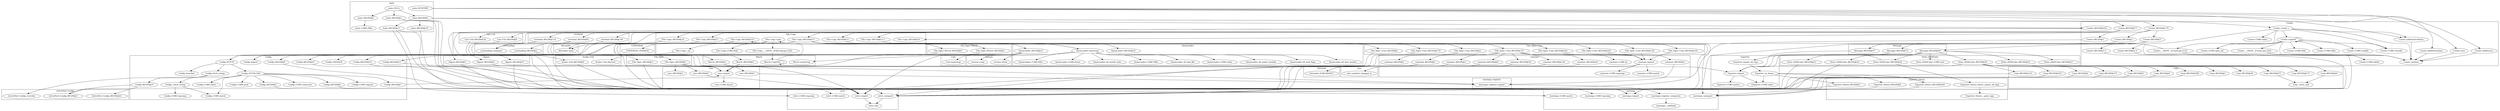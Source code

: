 digraph {
graph [overlap=false]
subgraph cluster_Create {
	label="Create";
	"Create::__ANON__[Create.pm:243]";
	"Create::BEGIN@1.2";
	"Create::CORE:ftdir";
	"Create::BEGIN@170";
	"Create::__ANON__[Create.pm:212]";
	"Create::addArchiveName";
	"Create::verbose";
	"Create::BEGIN@1";
	"Create::CORE:ftfile";
	"Create::CORE:mkdir";
	"Create::create_c";
	"Create::new";
	"Create::CORE:subst";
	"Create::BEGIN@3";
	"Create::CORE:readdir";
	"Create::BEGIN@552";
	"Create::copyDir";
	"Create::BEGIN@77";
	"Create::BEGIN@2.3";
	"Create::addSource";
	"Create::BEGIN@2";
	"Create::addDestination";
	"Create::CORE:closedir";
	"Create::CORE:open_dir";
}
subgraph cluster_File_Spec {
	label="File::Spec";
	"File::Spec::BEGIN@3";
	"File::Spec::BEGIN@4";
}
subgraph cluster_Message {
	label="Message";
	"Message::BEGIN@74";
	"Message::BEGIN@40";
	"Message::BEGIN@57";
}
subgraph cluster_Exporter {
	label="Exporter";
	"Exporter::CORE:match";
	"Exporter::CORE:subst";
	"Exporter::export_ok_tags";
	"Exporter::import";
	"Exporter::as_heavy";
}
subgraph cluster_warnings {
	label="warnings";
	"warnings::CORE:match";
	"warnings::_mkMask";
	"warnings::register_categories";
	"warnings::CORE:regcomp";
	"warnings::unimport";
	"warnings::import";
}
subgraph cluster_main {
	label="main";
	"main::BEGIN@2";
	"main::BEGIN@10";
	"main::BEGIN@1";
	"main::NULL";
	"main::BEGIN@11";
	"main::RUNTIME";
	"main::CORE:ftfile";
	"main::BEGIN@0";
}
subgraph cluster_strict {
	label="strict";
	"strict::unimport";
	"strict::CORE:regcomp";
	"strict::import";
	"strict::CORE:match";
	"strict::bits";
}
subgraph cluster_File_Spec_Win32 {
	label="File::Spec::Win32";
	"File::Spec::Win32::BEGIN@3";
	"File::Spec::Win32::BEGIN@5";
}
subgraph cluster_File_Spec_Unix {
	label="File::Spec::Unix";
	"File::Spec::Unix::BEGIN@136";
	"File::Spec::Unix::BEGIN@220";
	"File::Spec::Unix::BEGIN@127";
	"File::Spec::Unix::BEGIN@242";
	"File::Spec::Unix::BEGIN@179";
	"File::Spec::Unix::BEGIN@145";
	"File::Spec::Unix::BEGIN@3";
	"File::Spec::Unix::BEGIN@4";
}
subgraph cluster_Exporter_Heavy {
	label="Exporter::Heavy";
	"Exporter::Heavy::heavy_export_ok_tags";
	"Exporter::Heavy::_push_tags";
	"Exporter::Heavy::BEGIN@202";
	"Exporter::Heavy::BEGIN@3";
	"Exporter::Heavy::BEGIN@4";
}
subgraph cluster_Carp {
	label="Carp";
	"Carp::BEGIN@575";
	"Carp::BEGIN@171";
	"Carp::BEGIN@131";
	"Carp::BEGIN@49";
	"Carp::_fetch_sub";
	"Carp::BEGIN@3";
	"Carp::BEGIN@61";
	"Carp::BEGIN@555";
	"Carp::BEGIN@568";
	"Carp::BEGIN@4";
	"Carp::BEGIN@5";
	"Carp::BEGIN@73";
	"Carp::BEGIN@6";
}
subgraph cluster_XSLoader {
	label="XSLoader";
	"XSLoader::load";
}
subgraph cluster_UNIVERSAL {
	label="UNIVERSAL";
	"UNIVERSAL::VERSION";
}
subgraph cluster_constant {
	label="constant";
	"constant::BEGIN@4";
	"constant::import";
	"constant::BEGIN@39";
	"constant::BEGIN@6";
	"constant::BEGIN@24";
	"constant::BEGIN@126";
	"constant::BEGIN@2";
	"constant::CORE:regcomp";
	"constant::CORE:match";
	"constant::CORE:qr";
	"constant::BEGIN@3";
	"constant::BEGIN@64";
}
subgraph cluster_ActivePerl_Config {
	label="ActivePerl::Config";
	"ActivePerl::Config::BEGIN@43";
	"ActivePerl::Config::BEGIN@3";
	"ActivePerl::Config::override";
}
subgraph cluster_Digest {
	label="Digest";
	"Digest::BEGIN@37";
	"Digest::BEGIN@3";
	"Digest::BEGIN@4";
}
subgraph cluster_version {
	label="version";
	"version::(bool";
	"version::(cmp";
}
subgraph cluster_overloading {
	label="overloading";
	"overloading::BEGIN@2";
	"overloading::unimport";
}
subgraph cluster_Win32 {
	label="Win32";
	"Win32::bootstrap";
	"Win32::BEGIN@4";
	"Win32::CopyFile";
	"Win32::BEGIN@5";
}
subgraph cluster_Term_ANSIColor {
	label="Term::ANSIColor";
	"Term::ANSIColor::BEGIN@27";
	"Term::ANSIColor::BEGIN@22";
	"Term::ANSIColor::BEGIN@26";
	"Term::ANSIColor::CORE:sort";
	"Term::ANSIColor::BEGIN@42";
	"Term::ANSIColor::BEGIN@23";
	"Term::ANSIColor::BEGIN@24";
}
subgraph cluster_Config {
	label="Config";
	"Config::BEGIN@10";
	"Config::CORE:pack";
	"Config::BEGIN@7";
	"Config::launcher";
	"Config::import";
	"Config::CORE:match";
	"Config::TIEHASH";
	"Config::CORE:substcont";
	"Config::fetch_string";
	"Config::BEGIN@11";
	"Config::CORE:unpack";
	"Config::CORE:regcomp";
	"Config::CORE:subst";
	"Config::BEGIN@27";
	"Config::BEGIN@5";
	"Config::BEGIN@9";
	"Config::FETCH";
	"Config::AUTOLOAD";
	"Config::BEGIN@47";
	"Config::_fetch_string";
	"Config::BEGIN@6";
}
subgraph cluster_overload {
	label="overload";
	"overload::BEGIN@114";
	"overload::BEGIN@144";
	"overload::BEGIN@83";
}
subgraph cluster_warnings_register {
	label="warnings::register";
	"warnings::register::import";
}
subgraph cluster_Scalar_Util {
	label="Scalar::Util";
	"Scalar::Util::blessed";
	"Scalar::Util::BEGIN@9";
}
subgraph cluster_vars {
	label="vars";
	"vars::BEGIN@8";
	"vars::BEGIN@3";
	"vars::import";
	"vars::CORE:match";
	"vars::BEGIN@7";
}
subgraph cluster_File_Copy {
	label="File::Copy";
	"File::Copy::BEGIN@11";
	"File::Copy::BEGIN@12.1";
	"File::Copy::_eq";
	"File::Copy::BEGIN@10";
	"File::Copy::copy";
	"File::Copy::BEGIN@323";
	"File::Copy::BEGIN@14";
	"File::Copy::BEGIN@13";
	"File::Copy::CORE:ftdir";
	"File::Copy::BEGIN@12";
	"File::Copy::__ANON__[File/Copy.pm:324]";
}
subgraph cluster_List_Util {
	label="List::Util";
	"List::Util::BEGIN@9";
	"List::Util::BEGIN@30";
}
subgraph cluster_Internals {
	label="Internals";
	"Internals::SvREADONLY";
}
subgraph cluster_Cwd {
	label="Cwd";
	"Cwd::bootstrap";
}
subgraph cluster_mro {
	label="mro";
	"mro::method_changed_in";
}
subgraph cluster_DynaLoader {
	label="DynaLoader";
	"DynaLoader::CORE:ftdir";
	"DynaLoader::CORE:ftsize";
	"DynaLoader::dl_install_xsub";
	"DynaLoader::BEGIN@18";
	"DynaLoader::bootstrap";
	"DynaLoader::CORE:ftfile";
	"DynaLoader::dl_load_file";
	"DynaLoader::CORE:subst";
	"DynaLoader::dl_undef_symbols";
	"DynaLoader::BEGIN@23";
	"DynaLoader::dl_load_flags";
	"DynaLoader::dl_find_symbol";
}
"File::Copy::BEGIN@13" -> "File::Spec::Unix::BEGIN@220";
"Term::ANSIColor::BEGIN@26" -> "Carp::BEGIN@49";
"Create::BEGIN@170" -> "Create::BEGIN@3";
"DynaLoader::BEGIN@23" -> "version::(cmp";
"File::Spec::Unix::BEGIN@127" -> "constant::CORE:qr";
"main::RUNTIME" -> "Create::new";
"main::NULL" -> "main::BEGIN@2";
"File::Copy::copy" -> "File::Copy::__ANON__[File/Copy.pm:324]";
"File::Spec::Unix::BEGIN@127" -> "constant::BEGIN@24";
"Message::BEGIN@40" -> "Term::ANSIColor::BEGIN@24";
"main::RUNTIME" -> "Create::addSource";
"Create::BEGIN@3" -> "Create::BEGIN@2.3";
"File::Spec::Unix::BEGIN@136" -> "constant::import";
"File::Spec::Unix::BEGIN@242" -> "constant::import";
"File::Spec::Unix::BEGIN@127" -> "constant::import";
"File::Spec::Unix::BEGIN@220" -> "constant::import";
"File::Spec::Unix::BEGIN@145" -> "constant::import";
"Term::ANSIColor::BEGIN@26" -> "Carp::BEGIN@73";
"Config::AUTOLOAD" -> "Config::BEGIN@27";
"DynaLoader::bootstrap" -> "DynaLoader::dl_undef_symbols";
"File::Spec::BEGIN@4" -> "vars::BEGIN@3";
"File::Copy::copy" -> "File::Copy::CORE:ftdir";
"File::Copy::BEGIN@13" -> "File::Spec::Unix::BEGIN@145";
"File::Spec::BEGIN@4" -> "vars::BEGIN@7";
"File::Copy::BEGIN@13" -> "File::Spec::Unix::BEGIN@242";
"File::Copy::BEGIN@13" -> "File::Spec::Unix::BEGIN@127";
"File::Copy::BEGIN@13" -> "File::Spec::Win32::BEGIN@3";
"File::Copy::BEGIN@13" -> "File::Spec::Unix::BEGIN@4";
"Exporter::as_heavy" -> "Exporter::Heavy::BEGIN@202";
"main::RUNTIME" -> "Create::addDestination";
"File::Copy::BEGIN@13" -> "DynaLoader::BEGIN@23";
"main::NULL" -> "main::BEGIN@1";
"Create::BEGIN@77" -> "Scalar::Util::BEGIN@9";
"vars::import" -> "vars::CORE:match";
"Create::BEGIN@3" -> "Message::BEGIN@40";
"DynaLoader::BEGIN@23" -> "version::(bool";
"DynaLoader::bootstrap" -> "DynaLoader::dl_install_xsub";
"Message::BEGIN@74" -> "Exporter::import";
"Term::ANSIColor::BEGIN@26" -> "Exporter::import";
"Create::BEGIN@77" -> "Exporter::import";
"Message::BEGIN@57" -> "Exporter::import";
"Message::BEGIN@40" -> "Exporter::import";
"Create::BEGIN@77" -> "List::Util::BEGIN@30";
"File::Spec::Unix::BEGIN@127" -> "constant::BEGIN@2";
"File::Spec::Unix::BEGIN@127" -> "constant::BEGIN@39";
"DynaLoader::bootstrap" -> "DynaLoader::dl_find_symbol";
"DynaLoader::BEGIN@23" -> "Config::import";
"File::Copy::BEGIN@14" -> "Config::import";
"File::Copy::BEGIN@13" -> "DynaLoader::BEGIN@18";
"DynaLoader::BEGIN@23" -> "Config::TIEHASH";
"Create::__ANON__[Create.pm:212]" -> "File::Copy::copy";
"Create::BEGIN@77" -> "File::Copy::BEGIN@10";
"Term::ANSIColor::BEGIN@26" -> "Carp::BEGIN@131";
"File::Copy::__ANON__[File/Copy.pm:324]" -> "Win32::CopyFile";
"Win32::CopyFile" -> "Win32::CopyFile";
"Term::ANSIColor::BEGIN@26" -> "Carp::BEGIN@575";
"Create::BEGIN@77" -> "overload::BEGIN@114";
"Config::AUTOLOAD" -> "Config::BEGIN@6";
"Create::BEGIN@170" -> "Create::BEGIN@2";
"File::Copy::BEGIN@323" -> "Win32::BEGIN@4";
"Message::BEGIN@40" -> "Term::ANSIColor::BEGIN@27";
"DynaLoader::bootstrap" -> "DynaLoader::CORE:ftfile";
"Create::copyDir" -> "Create::__ANON__[Create.pm:212]";
"Create::copyDir" -> "Create::__ANON__[Create.pm:243]";
"main::BEGIN@11" -> "strict::CORE:regcomp";
"constant::import" -> "constant::CORE:match";
"main::RUNTIME" -> "Create::create_c";
"File::Copy::BEGIN@13" -> "File::Spec::Unix::BEGIN@3";
"Message::BEGIN@40" -> "Term::ANSIColor::BEGIN@23";
"File::Spec::Unix::BEGIN@127" -> "constant::BEGIN@6";
"Term::ANSIColor::BEGIN@26" -> "Carp::BEGIN@5";
"Message::BEGIN@40" -> "Term::ANSIColor::BEGIN@22";
"DynaLoader::bootstrap" -> "DynaLoader::dl_load_file";
"Carp::BEGIN@73" -> "Carp::_fetch_sub";
"Carp::BEGIN@61" -> "Carp::_fetch_sub";
"Exporter::as_heavy" -> "Exporter::Heavy::BEGIN@3";
"File::Spec::Unix::BEGIN@127" -> "constant::BEGIN@64";
"main::BEGIN@2" -> "Create::BEGIN@552";
"Create::copyDir" -> "Create::CORE:readdir";
"Create::create_c" -> "Create::CORE:subst";
"DynaLoader::bootstrap" -> "DynaLoader::CORE:ftsize";
"Message::BEGIN@40" -> "Term::ANSIColor::BEGIN@42";
"Create::copyDir" -> "Create::CORE:closedir";
"Create::create_c" -> "Create::CORE:closedir";
"warnings::register_categories" -> "warnings::_mkMask";
"DynaLoader::bootstrap" -> "Cwd::bootstrap";
"Config::fetch_string" -> "ActivePerl::Config::override";
"overload::BEGIN@114" -> "overloading::unimport";
"overload::BEGIN@83" -> "overloading::unimport";
"File::Copy::BEGIN@13" -> "File::Spec::Win32::BEGIN@5";
"File::Copy::BEGIN@13" -> "File::Spec::Unix::BEGIN@136";
"main::NULL" -> "main::BEGIN@0";
"Create::BEGIN@77" -> "File::Copy::BEGIN@14";
"Create::BEGIN@552" -> "Digest::BEGIN@37";
"Create::BEGIN@1" -> "strict::import";
"Term::ANSIColor::BEGIN@23" -> "strict::import";
"File::Spec::Unix::BEGIN@3" -> "strict::import";
"main::BEGIN@11" -> "strict::import";
"Create::BEGIN@1.2" -> "strict::import";
"constant::BEGIN@3" -> "strict::import";
"vars::BEGIN@8" -> "strict::import";
"ActivePerl::Config::BEGIN@3" -> "strict::import";
"Config::BEGIN@9" -> "strict::import";
"Config::BEGIN@5" -> "strict::import";
"Win32::BEGIN@4" -> "strict::import";
"Carp::BEGIN@4" -> "strict::import";
"Scalar::Util::BEGIN@9" -> "strict::import";
"File::Spec::BEGIN@3" -> "strict::import";
"Exporter::Heavy::BEGIN@3" -> "strict::import";
"Digest::BEGIN@3" -> "strict::import";
"List::Util::BEGIN@9" -> "strict::import";
"File::Copy::BEGIN@11" -> "strict::import";
"File::Spec::Win32::BEGIN@3" -> "strict::import";
"File::Copy::BEGIN@323" -> "UNIVERSAL::VERSION";
"File::Copy::BEGIN@323" -> "Win32::BEGIN@5";
"Exporter::Heavy::BEGIN@4" -> "strict::unimport";
"File::Spec::Unix::BEGIN@179" -> "strict::unimport";
"constant::BEGIN@39" -> "strict::unimport";
"constant::BEGIN@126" -> "strict::unimport";
"Digest::BEGIN@37" -> "strict::unimport";
"List::Util::BEGIN@30" -> "strict::unimport";
"Carp::BEGIN@555" -> "strict::unimport";
"Carp::BEGIN@575" -> "strict::unimport";
"Carp::BEGIN@131" -> "strict::unimport";
"constant::BEGIN@64" -> "strict::unimport";
"Config::BEGIN@47" -> "strict::unimport";
"File::Spec::Unix::BEGIN@127" -> "constant::BEGIN@126";
"main::BEGIN@1" -> "warnings::CORE:match";
"Create::copyDir" -> "Create::CORE:ftfile";
"Config::FETCH" -> "Config::launcher";
"Term::ANSIColor::BEGIN@26" -> "Carp::BEGIN@6";
"Config::AUTOLOAD" -> "Config::BEGIN@7";
"main::RUNTIME" -> "Create::addArchiveName";
"Create::create_c" -> "Create::addArchiveName";
"Exporter::as_heavy" -> "Exporter::Heavy::BEGIN@4";
"File::Copy::copy" -> "File::Copy::_eq";
"Create::BEGIN@77" -> "File::Copy::BEGIN@11";
"Term::ANSIColor::BEGIN@26" -> "Carp::BEGIN@555";
"Config::BEGIN@6" -> "warnings::import";
"overloading::BEGIN@2" -> "warnings::import";
"Carp::BEGIN@5" -> "warnings::import";
"Create::BEGIN@2.3" -> "warnings::import";
"main::BEGIN@10" -> "warnings::import";
"main::BEGIN@1" -> "warnings::import";
"Create::BEGIN@2" -> "warnings::import";
"Term::ANSIColor::BEGIN@24" -> "warnings::import";
"Config::BEGIN@10" -> "warnings::import";
"File::Copy::BEGIN@12" -> "warnings::import";
"DynaLoader::BEGIN@23" -> "Config::BEGIN@9";
"Exporter::Heavy::heavy_export_ok_tags" -> "Exporter::Heavy::_push_tags";
"Create::BEGIN@552" -> "Digest::BEGIN@4";
"Term::ANSIColor::BEGIN@26" -> "Carp::BEGIN@4";
"main::BEGIN@2" -> "Create::BEGIN@77";
"File::Copy::BEGIN@13" -> "DynaLoader::bootstrap";
"File::Copy::BEGIN@323" -> "DynaLoader::bootstrap";
"File::Spec::Unix::BEGIN@127" -> "constant::BEGIN@4";
"Config::FETCH" -> "Config::fetch_string";
"Exporter::export_ok_tags" -> "Exporter::as_heavy";
"Create::BEGIN@77" -> "File::Copy::BEGIN@12.1";
"File::Spec::BEGIN@4" -> "vars::BEGIN@8";
"main::BEGIN@2" -> "Create::BEGIN@170";
"Create::copyDir" -> "Create::CORE:ftdir";
"Config::BEGIN@27" -> "ActivePerl::Config::BEGIN@3";
"Message::BEGIN@40" -> "Term::ANSIColor::BEGIN@26";
"Term::ANSIColor::BEGIN@42" -> "Exporter::export_ok_tags";
"Create::create_c" -> "Create::CORE:mkdir";
"Create::__ANON__[Create.pm:243]" -> "Create::CORE:mkdir";
"DynaLoader::bootstrap" -> "DynaLoader::dl_load_flags";
"main::BEGIN@1" -> "warnings::CORE:regcomp";
"Config::AUTOLOAD" -> "Config::CORE:pack";
"constant::import" -> "mro::method_changed_in";
"overload::BEGIN@83" -> "overloading::BEGIN@2";
"Create::BEGIN@77" -> "File::Copy::BEGIN@13";
"Exporter::import" -> "Exporter::CORE:match";
"Win32::CopyFile" -> "File::Copy::BEGIN@323";
"Config::AUTOLOAD" -> "Config::BEGIN@5";
"Create::copyDir" -> "Create::CORE:open_dir";
"Create::create_c" -> "Create::CORE:open_dir";
"DynaLoader::bootstrap" -> "Win32::bootstrap";
"File::Copy::BEGIN@13" -> "File::Spec::Unix::BEGIN@179";
"Config::FETCH" -> "Config::AUTOLOAD";
"Create::create_c" -> "Create::copyDir";
"Create::copyDir" -> "Create::copyDir";
"Config::BEGIN@27" -> "ActivePerl::Config::BEGIN@43";
"main::BEGIN@0" -> "main::CORE:ftfile";
"File::Copy::_eq" -> "Scalar::Util::blessed";
"DynaLoader::bootstrap" -> "DynaLoader::CORE:ftdir";
"Exporter::as_heavy" -> "Exporter::CORE:subst";
"Exporter::import" -> "Exporter::CORE:subst";
"Config::_fetch_string" -> "Config::CORE:regcomp";
"Carp::BEGIN@568" -> "warnings::unimport";
"Carp::BEGIN@6" -> "warnings::unimport";
"Exporter::Heavy::BEGIN@202" -> "warnings::unimport";
"File::Copy::BEGIN@12.1" -> "warnings::unimport";
"constant::import" -> "constant::CORE:regcomp";
"DynaLoader::bootstrap" -> "DynaLoader::CORE:subst";
"DynaLoader::BEGIN@23" -> "Config::BEGIN@10";
"Config::AUTOLOAD" -> "Config::CORE:match";
"Config::_fetch_string" -> "Config::CORE:match";
"Create::BEGIN@552" -> "Digest::BEGIN@3";
"Term::ANSIColor::BEGIN@42" -> "Exporter::Heavy::heavy_export_ok_tags";
"constant::import" -> "Internals::SvREADONLY";
"constant::BEGIN@24" -> "Internals::SvREADONLY";
"Create::BEGIN@3" -> "Message::BEGIN@57";
"Message::BEGIN@40" -> "Term::ANSIColor::CORE:sort";
"warnings::register::import" -> "warnings::register_categories";
"File::Copy::copy" -> "Config::FETCH";
"File::Copy::BEGIN@13" -> "Config::FETCH";
"main::BEGIN@2" -> "main::BEGIN@11";
"Config::AUTOLOAD" -> "Config::CORE:unpack";
"Create::BEGIN@3" -> "Create::BEGIN@1.2";
"File::Spec::Unix::BEGIN@127" -> "constant::BEGIN@3";
"constant::BEGIN@4" -> "warnings::register::import";
"vars::BEGIN@7" -> "warnings::register::import";
"overload::BEGIN@144" -> "warnings::register::import";
"Create::BEGIN@77" -> "File::Copy::BEGIN@12";
"Create::BEGIN@170" -> "Create::BEGIN@1";
"main::BEGIN@11" -> "strict::CORE:match";
"Config::AUTOLOAD" -> "Config::CORE:substcont";
"DynaLoader::BEGIN@23" -> "Config::BEGIN@47";
"File::Copy::BEGIN@13" -> "File::Spec::BEGIN@3";
"Create::BEGIN@77" -> "List::Util::BEGIN@9";
"Config::fetch_string" -> "Config::_fetch_string";
"Term::ANSIColor::BEGIN@26" -> "Carp::BEGIN@61";
"File::Copy::BEGIN@13" -> "File::Spec::BEGIN@4";
"Create::BEGIN@77" -> "XSLoader::load";
"File::Copy::BEGIN@13" -> "XSLoader::load";
"Term::ANSIColor::BEGIN@26" -> "Carp::BEGIN@3";
"DynaLoader::BEGIN@23" -> "Config::BEGIN@11";
"Term::ANSIColor::BEGIN@26" -> "Carp::BEGIN@171";
"Create::BEGIN@77" -> "overload::BEGIN@83";
"File::Spec::Win32::BEGIN@5" -> "vars::import";
"Win32::BEGIN@5" -> "vars::import";
"Config::BEGIN@11" -> "vars::import";
"Config::BEGIN@7" -> "vars::import";
"File::Spec::BEGIN@4" -> "vars::import";
"Digest::BEGIN@4" -> "vars::import";
"File::Spec::Unix::BEGIN@4" -> "vars::import";
"constant::BEGIN@6" -> "vars::import";
"Term::ANSIColor::BEGIN@26" -> "Carp::BEGIN@568";
"Create::BEGIN@77" -> "overload::BEGIN@144";
"Config::AUTOLOAD" -> "Config::CORE:subst";
"main::BEGIN@2" -> "main::BEGIN@10";
"Create::BEGIN@3" -> "Message::BEGIN@74";
"Create::__ANON__[Create.pm:212]" -> "Create::verbose";
"Create::new" -> "Create::verbose";
"Create::__ANON__[Create.pm:243]" -> "Create::verbose";
"Create::addDestination" -> "Create::verbose";
"Create::create_c" -> "Create::verbose";
"Create::addSource" -> "Create::verbose";
"Create::copyDir" -> "Create::verbose";
"Create::addArchiveName" -> "Create::verbose";
"strict::import" -> "strict::bits";
"strict::unimport" -> "strict::bits";
}
